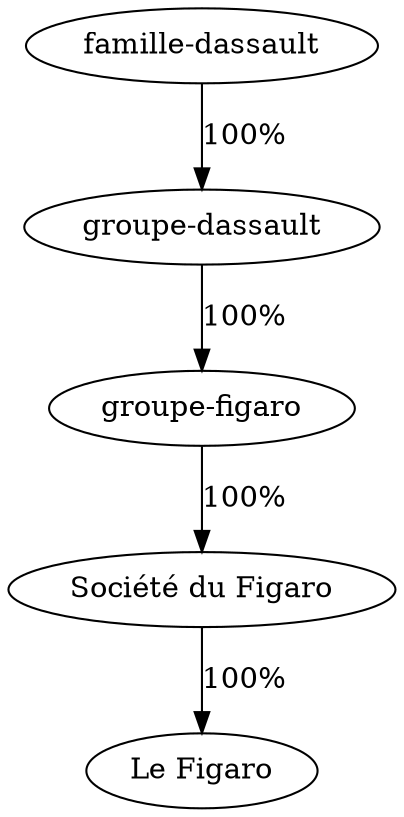 digraph G {
  "Société du Figaro" -> "Le Figaro" [label="100%"];
  "groupe-figaro" -> "Société du Figaro" [label="100%"];
  "groupe-dassault" -> "groupe-figaro" [label="100%"];
  "famille-dassault" -> "groupe-dassault" [label="100%"];
}